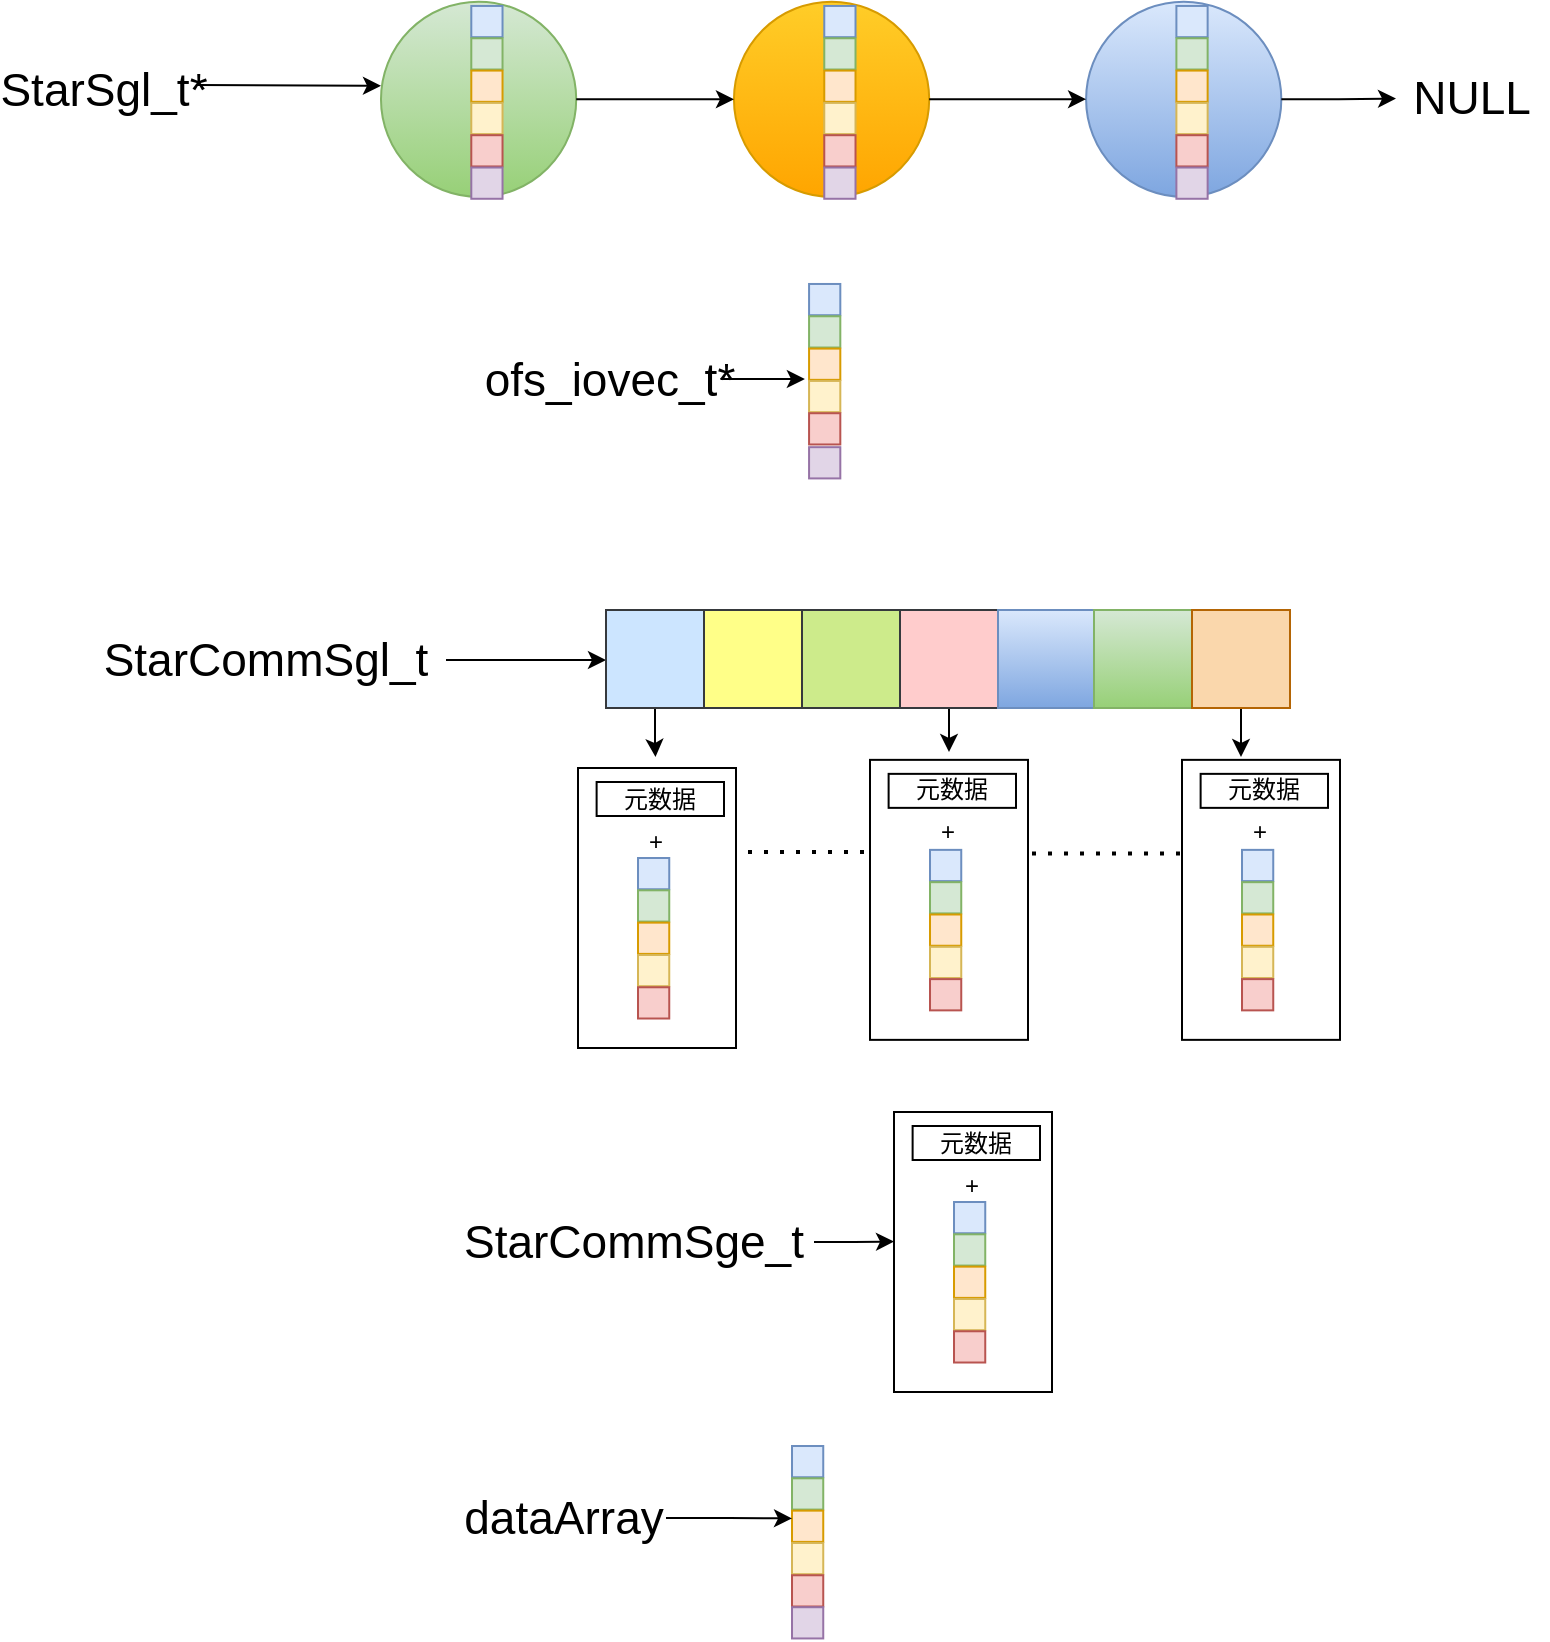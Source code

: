 <mxfile version="24.3.1" type="github">
  <diagram name="第 1 页" id="7yNvufm_qiPy2f1DZHuH">
    <mxGraphModel dx="2049" dy="1120" grid="0" gridSize="10" guides="1" tooltips="1" connect="1" arrows="1" fold="1" page="1" pageScale="1" pageWidth="827" pageHeight="1169" math="0" shadow="0">
      <root>
        <mxCell id="0" />
        <mxCell id="1" parent="0" />
        <mxCell id="nkj20BuvcNY6ntNWJXsq-85" style="edgeStyle=orthogonalEdgeStyle;rounded=0;orthogonalLoop=1;jettySize=auto;html=1;exitX=1;exitY=0.5;exitDx=0;exitDy=0;entryX=0;entryY=0.5;entryDx=0;entryDy=0;" parent="1" source="nkj20BuvcNY6ntNWJXsq-84" edge="1">
          <mxGeometry relative="1" as="geometry">
            <mxPoint x="329.0" y="510" as="targetPoint" />
          </mxGeometry>
        </mxCell>
        <mxCell id="nkj20BuvcNY6ntNWJXsq-84" value="&lt;font style=&quot;font-size: 23px;&quot;&gt;StarCommSgl_t&lt;/font&gt;" style="text;strokeColor=none;align=center;fillColor=none;html=1;verticalAlign=middle;whiteSpace=wrap;rounded=0;" parent="1" vertex="1">
          <mxGeometry x="69" y="495" width="180" height="30" as="geometry" />
        </mxCell>
        <mxCell id="nkj20BuvcNY6ntNWJXsq-105" style="edgeStyle=orthogonalEdgeStyle;rounded=0;orthogonalLoop=1;jettySize=auto;html=1;" parent="1" source="nkj20BuvcNY6ntNWJXsq-86" edge="1">
          <mxGeometry relative="1" as="geometry">
            <mxPoint x="353.75" y="558.5" as="targetPoint" />
          </mxGeometry>
        </mxCell>
        <mxCell id="nkj20BuvcNY6ntNWJXsq-86" value="" style="whiteSpace=wrap;html=1;aspect=fixed;fillColor=#cce5ff;strokeColor=#36393d;" parent="1" vertex="1">
          <mxGeometry x="329" y="485" width="49" height="49" as="geometry" />
        </mxCell>
        <mxCell id="nkj20BuvcNY6ntNWJXsq-87" value="" style="whiteSpace=wrap;html=1;aspect=fixed;fillColor=#ffff88;strokeColor=#36393d;" parent="1" vertex="1">
          <mxGeometry x="378" y="485" width="49" height="49" as="geometry" />
        </mxCell>
        <mxCell id="nkj20BuvcNY6ntNWJXsq-88" value="" style="whiteSpace=wrap;html=1;aspect=fixed;fillColor=#cdeb8b;strokeColor=#36393d;" parent="1" vertex="1">
          <mxGeometry x="427" y="485" width="49" height="49" as="geometry" />
        </mxCell>
        <mxCell id="nkj20BuvcNY6ntNWJXsq-135" style="edgeStyle=orthogonalEdgeStyle;rounded=0;orthogonalLoop=1;jettySize=auto;html=1;" parent="1" source="nkj20BuvcNY6ntNWJXsq-89" edge="1">
          <mxGeometry relative="1" as="geometry">
            <mxPoint x="500.5" y="556" as="targetPoint" />
          </mxGeometry>
        </mxCell>
        <mxCell id="nkj20BuvcNY6ntNWJXsq-89" value="" style="whiteSpace=wrap;html=1;aspect=fixed;fillColor=#ffcccc;strokeColor=#36393d;" parent="1" vertex="1">
          <mxGeometry x="476" y="485" width="49" height="49" as="geometry" />
        </mxCell>
        <mxCell id="nkj20BuvcNY6ntNWJXsq-90" value="" style="whiteSpace=wrap;html=1;aspect=fixed;fillColor=#dae8fc;gradientColor=#7ea6e0;strokeColor=#6c8ebf;" parent="1" vertex="1">
          <mxGeometry x="525" y="485" width="49" height="49" as="geometry" />
        </mxCell>
        <mxCell id="nkj20BuvcNY6ntNWJXsq-91" value="" style="whiteSpace=wrap;html=1;aspect=fixed;fillColor=#d5e8d4;gradientColor=#97d077;strokeColor=#82b366;" parent="1" vertex="1">
          <mxGeometry x="573" y="485" width="49" height="49" as="geometry" />
        </mxCell>
        <mxCell id="nkj20BuvcNY6ntNWJXsq-136" style="edgeStyle=orthogonalEdgeStyle;rounded=0;orthogonalLoop=1;jettySize=auto;html=1;entryX=0.5;entryY=0;entryDx=0;entryDy=0;" parent="1" source="nkj20BuvcNY6ntNWJXsq-134" edge="1">
          <mxGeometry relative="1" as="geometry">
            <mxPoint x="646.5" y="558.5" as="targetPoint" />
          </mxGeometry>
        </mxCell>
        <mxCell id="nkj20BuvcNY6ntNWJXsq-134" value="" style="whiteSpace=wrap;html=1;aspect=fixed;fillColor=#fad7ac;strokeColor=#b46504;" parent="1" vertex="1">
          <mxGeometry x="622" y="485" width="49" height="49" as="geometry" />
        </mxCell>
        <mxCell id="nkj20BuvcNY6ntNWJXsq-142" value="" style="group" parent="1" vertex="1" connectable="0">
          <mxGeometry x="40" y="180" width="760" height="240" as="geometry" />
        </mxCell>
        <mxCell id="nkj20BuvcNY6ntNWJXsq-29" value="" style="group" parent="nkj20BuvcNY6ntNWJXsq-142" vertex="1" connectable="0">
          <mxGeometry x="345.378" y="0.818" width="125.611" height="100.988" as="geometry" />
        </mxCell>
        <mxCell id="nkj20BuvcNY6ntNWJXsq-28" value="" style="ellipse;whiteSpace=wrap;html=1;aspect=fixed;fillColor=#ffcd28;strokeColor=#d79b00;gradientColor=#ffa500;" parent="nkj20BuvcNY6ntNWJXsq-29" vertex="1">
          <mxGeometry x="7.6" width="97.624" height="97.624" as="geometry" />
        </mxCell>
        <mxCell id="nkj20BuvcNY6ntNWJXsq-22" value="" style="whiteSpace=wrap;html=1;aspect=fixed;fillColor=#dae8fc;strokeColor=#6c8ebf;" parent="nkj20BuvcNY6ntNWJXsq-29" vertex="1">
          <mxGeometry x="52.757" y="2.154" width="15.62" height="15.62" as="geometry" />
        </mxCell>
        <mxCell id="nkj20BuvcNY6ntNWJXsq-23" value="" style="whiteSpace=wrap;html=1;aspect=fixed;fillColor=#d5e8d4;strokeColor=#82b366;" parent="nkj20BuvcNY6ntNWJXsq-29" vertex="1">
          <mxGeometry x="52.757" y="18.313" width="15.62" height="15.62" as="geometry" />
        </mxCell>
        <mxCell id="nkj20BuvcNY6ntNWJXsq-24" value="" style="whiteSpace=wrap;html=1;aspect=fixed;fillColor=#ffe6cc;strokeColor=#d79b00;" parent="nkj20BuvcNY6ntNWJXsq-29" vertex="1">
          <mxGeometry x="52.757" y="34.471" width="15.62" height="15.62" as="geometry" />
        </mxCell>
        <mxCell id="nkj20BuvcNY6ntNWJXsq-25" value="" style="whiteSpace=wrap;html=1;aspect=fixed;fillColor=#fff2cc;strokeColor=#d6b656;" parent="nkj20BuvcNY6ntNWJXsq-29" vertex="1">
          <mxGeometry x="52.757" y="50.629" width="15.62" height="15.62" as="geometry" />
        </mxCell>
        <mxCell id="nkj20BuvcNY6ntNWJXsq-26" value="" style="whiteSpace=wrap;html=1;aspect=fixed;fillColor=#f8cecc;strokeColor=#b85450;" parent="nkj20BuvcNY6ntNWJXsq-29" vertex="1">
          <mxGeometry x="52.757" y="66.787" width="15.62" height="15.62" as="geometry" />
        </mxCell>
        <mxCell id="nkj20BuvcNY6ntNWJXsq-27" value="" style="whiteSpace=wrap;html=1;aspect=fixed;fillColor=#e1d5e7;strokeColor=#9673a6;" parent="nkj20BuvcNY6ntNWJXsq-29" vertex="1">
          <mxGeometry x="52.757" y="82.945" width="15.62" height="15.62" as="geometry" />
        </mxCell>
        <mxCell id="nkj20BuvcNY6ntNWJXsq-30" value="" style="group" parent="nkj20BuvcNY6ntNWJXsq-142" vertex="1" connectable="0">
          <mxGeometry x="168.889" width="125.611" height="100.988" as="geometry" />
        </mxCell>
        <mxCell id="nkj20BuvcNY6ntNWJXsq-31" value="" style="ellipse;whiteSpace=wrap;html=1;aspect=fixed;fillColor=#d5e8d4;strokeColor=#82b366;gradientColor=#97d077;" parent="nkj20BuvcNY6ntNWJXsq-30" vertex="1">
          <mxGeometry x="7.6" y="0.818" width="97.624" height="97.624" as="geometry" />
        </mxCell>
        <mxCell id="nkj20BuvcNY6ntNWJXsq-32" value="" style="whiteSpace=wrap;html=1;aspect=fixed;fillColor=#dae8fc;strokeColor=#6c8ebf;" parent="nkj20BuvcNY6ntNWJXsq-30" vertex="1">
          <mxGeometry x="52.757" y="2.972" width="15.62" height="15.62" as="geometry" />
        </mxCell>
        <mxCell id="nkj20BuvcNY6ntNWJXsq-33" value="" style="whiteSpace=wrap;html=1;aspect=fixed;fillColor=#d5e8d4;strokeColor=#82b366;" parent="nkj20BuvcNY6ntNWJXsq-30" vertex="1">
          <mxGeometry x="52.757" y="19.13" width="15.62" height="15.62" as="geometry" />
        </mxCell>
        <mxCell id="nkj20BuvcNY6ntNWJXsq-34" value="" style="whiteSpace=wrap;html=1;aspect=fixed;fillColor=#ffe6cc;strokeColor=#d79b00;" parent="nkj20BuvcNY6ntNWJXsq-30" vertex="1">
          <mxGeometry x="52.757" y="35.288" width="15.62" height="15.62" as="geometry" />
        </mxCell>
        <mxCell id="nkj20BuvcNY6ntNWJXsq-35" value="" style="whiteSpace=wrap;html=1;aspect=fixed;fillColor=#fff2cc;strokeColor=#d6b656;" parent="nkj20BuvcNY6ntNWJXsq-30" vertex="1">
          <mxGeometry x="52.757" y="51.446" width="15.62" height="15.62" as="geometry" />
        </mxCell>
        <mxCell id="nkj20BuvcNY6ntNWJXsq-36" value="" style="whiteSpace=wrap;html=1;aspect=fixed;fillColor=#f8cecc;strokeColor=#b85450;" parent="nkj20BuvcNY6ntNWJXsq-30" vertex="1">
          <mxGeometry x="52.757" y="67.604" width="15.62" height="15.62" as="geometry" />
        </mxCell>
        <mxCell id="nkj20BuvcNY6ntNWJXsq-37" value="" style="whiteSpace=wrap;html=1;aspect=fixed;fillColor=#e1d5e7;strokeColor=#9673a6;" parent="nkj20BuvcNY6ntNWJXsq-30" vertex="1">
          <mxGeometry x="52.757" y="83.763" width="15.62" height="15.62" as="geometry" />
        </mxCell>
        <mxCell id="nkj20BuvcNY6ntNWJXsq-49" value="" style="endArrow=classic;html=1;rounded=0;" parent="nkj20BuvcNY6ntNWJXsq-30" edge="1">
          <mxGeometry width="50" height="50" relative="1" as="geometry">
            <mxPoint x="-84.444" y="42.521" as="sourcePoint" />
            <mxPoint x="7.6" y="42.873" as="targetPoint" />
          </mxGeometry>
        </mxCell>
        <mxCell id="nkj20BuvcNY6ntNWJXsq-38" value="" style="group" parent="nkj20BuvcNY6ntNWJXsq-142" vertex="1" connectable="0">
          <mxGeometry x="521.444" y="0.818" width="125.611" height="100.988" as="geometry" />
        </mxCell>
        <mxCell id="nkj20BuvcNY6ntNWJXsq-39" value="" style="ellipse;whiteSpace=wrap;html=1;aspect=fixed;fillColor=#dae8fc;strokeColor=#6c8ebf;gradientColor=#7ea6e0;" parent="nkj20BuvcNY6ntNWJXsq-38" vertex="1">
          <mxGeometry x="7.6" width="97.624" height="97.624" as="geometry" />
        </mxCell>
        <mxCell id="nkj20BuvcNY6ntNWJXsq-40" value="" style="whiteSpace=wrap;html=1;aspect=fixed;fillColor=#dae8fc;strokeColor=#6c8ebf;" parent="nkj20BuvcNY6ntNWJXsq-38" vertex="1">
          <mxGeometry x="52.757" y="2.154" width="15.62" height="15.62" as="geometry" />
        </mxCell>
        <mxCell id="nkj20BuvcNY6ntNWJXsq-41" value="" style="whiteSpace=wrap;html=1;aspect=fixed;fillColor=#d5e8d4;strokeColor=#82b366;" parent="nkj20BuvcNY6ntNWJXsq-38" vertex="1">
          <mxGeometry x="52.757" y="18.313" width="15.62" height="15.62" as="geometry" />
        </mxCell>
        <mxCell id="nkj20BuvcNY6ntNWJXsq-42" value="" style="whiteSpace=wrap;html=1;aspect=fixed;fillColor=#ffe6cc;strokeColor=#d79b00;" parent="nkj20BuvcNY6ntNWJXsq-38" vertex="1">
          <mxGeometry x="52.757" y="34.471" width="15.62" height="15.62" as="geometry" />
        </mxCell>
        <mxCell id="nkj20BuvcNY6ntNWJXsq-43" value="" style="whiteSpace=wrap;html=1;aspect=fixed;fillColor=#fff2cc;strokeColor=#d6b656;" parent="nkj20BuvcNY6ntNWJXsq-38" vertex="1">
          <mxGeometry x="52.757" y="50.629" width="15.62" height="15.62" as="geometry" />
        </mxCell>
        <mxCell id="nkj20BuvcNY6ntNWJXsq-44" value="" style="whiteSpace=wrap;html=1;aspect=fixed;fillColor=#f8cecc;strokeColor=#b85450;" parent="nkj20BuvcNY6ntNWJXsq-38" vertex="1">
          <mxGeometry x="52.757" y="66.787" width="15.62" height="15.62" as="geometry" />
        </mxCell>
        <mxCell id="nkj20BuvcNY6ntNWJXsq-45" value="" style="whiteSpace=wrap;html=1;aspect=fixed;fillColor=#e1d5e7;strokeColor=#9673a6;" parent="nkj20BuvcNY6ntNWJXsq-38" vertex="1">
          <mxGeometry x="52.757" y="82.945" width="15.62" height="15.62" as="geometry" />
        </mxCell>
        <mxCell id="nkj20BuvcNY6ntNWJXsq-47" style="edgeStyle=orthogonalEdgeStyle;rounded=0;orthogonalLoop=1;jettySize=auto;html=1;" parent="nkj20BuvcNY6ntNWJXsq-142" source="nkj20BuvcNY6ntNWJXsq-31" target="nkj20BuvcNY6ntNWJXsq-28" edge="1">
          <mxGeometry relative="1" as="geometry" />
        </mxCell>
        <mxCell id="nkj20BuvcNY6ntNWJXsq-48" style="edgeStyle=orthogonalEdgeStyle;rounded=0;orthogonalLoop=1;jettySize=auto;html=1;exitX=1;exitY=0.5;exitDx=0;exitDy=0;" parent="nkj20BuvcNY6ntNWJXsq-142" source="nkj20BuvcNY6ntNWJXsq-28" target="nkj20BuvcNY6ntNWJXsq-39" edge="1">
          <mxGeometry relative="1" as="geometry" />
        </mxCell>
        <mxCell id="nkj20BuvcNY6ntNWJXsq-51" value="&lt;font style=&quot;font-size: 23px;&quot;&gt;StarSgl_t*&lt;/font&gt;" style="text;strokeColor=none;align=center;fillColor=none;html=1;verticalAlign=middle;whiteSpace=wrap;rounded=0;" parent="nkj20BuvcNY6ntNWJXsq-142" vertex="1">
          <mxGeometry y="32.709" width="76" height="24.532" as="geometry" />
        </mxCell>
        <mxCell id="nkj20BuvcNY6ntNWJXsq-62" value="&lt;font style=&quot;font-size: 23px;&quot;&gt;NULL&lt;/font&gt;" style="text;strokeColor=none;align=center;fillColor=none;html=1;verticalAlign=middle;whiteSpace=wrap;rounded=0;" parent="nkj20BuvcNY6ntNWJXsq-142" vertex="1">
          <mxGeometry x="684" y="37.046" width="76" height="24.532" as="geometry" />
        </mxCell>
        <mxCell id="nkj20BuvcNY6ntNWJXsq-64" value="" style="group" parent="nkj20BuvcNY6ntNWJXsq-142" vertex="1" connectable="0">
          <mxGeometry x="278.667" y="139.012" width="184.722" height="100.988" as="geometry" />
        </mxCell>
        <mxCell id="nkj20BuvcNY6ntNWJXsq-52" value="" style="group" parent="nkj20BuvcNY6ntNWJXsq-64" vertex="1" connectable="0">
          <mxGeometry x="59.111" width="125.611" height="100.988" as="geometry" />
        </mxCell>
        <mxCell id="nkj20BuvcNY6ntNWJXsq-61" value="" style="group" parent="nkj20BuvcNY6ntNWJXsq-52" vertex="1" connectable="0">
          <mxGeometry x="52.757" y="2.972" width="16.686" height="96.949" as="geometry" />
        </mxCell>
        <mxCell id="nkj20BuvcNY6ntNWJXsq-54" value="" style="whiteSpace=wrap;html=1;aspect=fixed;fillColor=#dae8fc;strokeColor=#6c8ebf;" parent="nkj20BuvcNY6ntNWJXsq-61" vertex="1">
          <mxGeometry width="15.62" height="15.62" as="geometry" />
        </mxCell>
        <mxCell id="nkj20BuvcNY6ntNWJXsq-55" value="" style="whiteSpace=wrap;html=1;aspect=fixed;fillColor=#d5e8d4;strokeColor=#82b366;" parent="nkj20BuvcNY6ntNWJXsq-61" vertex="1">
          <mxGeometry y="16.158" width="15.62" height="15.62" as="geometry" />
        </mxCell>
        <mxCell id="nkj20BuvcNY6ntNWJXsq-56" value="" style="whiteSpace=wrap;html=1;aspect=fixed;fillColor=#ffe6cc;strokeColor=#d79b00;" parent="nkj20BuvcNY6ntNWJXsq-61" vertex="1">
          <mxGeometry y="32.316" width="15.62" height="15.62" as="geometry" />
        </mxCell>
        <mxCell id="nkj20BuvcNY6ntNWJXsq-57" value="" style="whiteSpace=wrap;html=1;aspect=fixed;fillColor=#fff2cc;strokeColor=#d6b656;" parent="nkj20BuvcNY6ntNWJXsq-61" vertex="1">
          <mxGeometry y="48.474" width="15.62" height="15.62" as="geometry" />
        </mxCell>
        <mxCell id="nkj20BuvcNY6ntNWJXsq-58" value="" style="whiteSpace=wrap;html=1;aspect=fixed;fillColor=#f8cecc;strokeColor=#b85450;" parent="nkj20BuvcNY6ntNWJXsq-61" vertex="1">
          <mxGeometry y="64.632" width="15.62" height="15.62" as="geometry" />
        </mxCell>
        <mxCell id="nkj20BuvcNY6ntNWJXsq-59" value="" style="whiteSpace=wrap;html=1;aspect=fixed;fillColor=#e1d5e7;strokeColor=#9673a6;" parent="nkj20BuvcNY6ntNWJXsq-61" vertex="1">
          <mxGeometry y="81.608" width="15.62" height="15.62" as="geometry" />
        </mxCell>
        <mxCell id="nkj20BuvcNY6ntNWJXsq-83" style="edgeStyle=orthogonalEdgeStyle;rounded=0;orthogonalLoop=1;jettySize=auto;html=1;" parent="nkj20BuvcNY6ntNWJXsq-64" source="nkj20BuvcNY6ntNWJXsq-63" edge="1">
          <mxGeometry relative="1" as="geometry">
            <mxPoint x="109.778" y="50.494" as="targetPoint" />
          </mxGeometry>
        </mxCell>
        <mxCell id="nkj20BuvcNY6ntNWJXsq-63" value="&lt;font style=&quot;font-size: 23px;&quot;&gt;ofs_iovec_t*&lt;/font&gt;" style="text;strokeColor=none;align=center;fillColor=none;html=1;verticalAlign=middle;whiteSpace=wrap;rounded=0;" parent="nkj20BuvcNY6ntNWJXsq-64" vertex="1">
          <mxGeometry x="-42.222" y="38.228" width="109.778" height="24.532" as="geometry" />
        </mxCell>
        <mxCell id="nkj20BuvcNY6ntNWJXsq-146" style="edgeStyle=orthogonalEdgeStyle;rounded=0;orthogonalLoop=1;jettySize=auto;html=1;" parent="nkj20BuvcNY6ntNWJXsq-142" source="nkj20BuvcNY6ntNWJXsq-39" target="nkj20BuvcNY6ntNWJXsq-62" edge="1">
          <mxGeometry relative="1" as="geometry" />
        </mxCell>
        <mxCell id="rybDvw3TMSGUIMoP4YjH-35" value="" style="endArrow=none;dashed=1;html=1;dashPattern=1 3;strokeWidth=2;rounded=0;" edge="1" parent="1">
          <mxGeometry width="50" height="50" relative="1" as="geometry">
            <mxPoint x="376" y="606" as="sourcePoint" />
            <mxPoint x="476" y="606" as="targetPoint" />
          </mxGeometry>
        </mxCell>
        <mxCell id="rybDvw3TMSGUIMoP4YjH-36" value="" style="endArrow=none;dashed=1;html=1;dashPattern=1 3;strokeWidth=2;rounded=0;" edge="1" parent="1">
          <mxGeometry width="50" height="50" relative="1" as="geometry">
            <mxPoint x="526" y="606.7" as="sourcePoint" />
            <mxPoint x="626" y="606.7" as="targetPoint" />
          </mxGeometry>
        </mxCell>
        <mxCell id="nkj20BuvcNY6ntNWJXsq-141" style="edgeStyle=orthogonalEdgeStyle;rounded=0;orthogonalLoop=1;jettySize=auto;html=1;entryX=0;entryY=0.5;entryDx=0;entryDy=0;" parent="1" source="nkj20BuvcNY6ntNWJXsq-140" edge="1">
          <mxGeometry relative="1" as="geometry">
            <mxPoint x="473" y="800.75" as="targetPoint" />
          </mxGeometry>
        </mxCell>
        <mxCell id="nkj20BuvcNY6ntNWJXsq-140" value="&lt;font style=&quot;font-size: 23px;&quot;&gt;StarCommSge_t&lt;/font&gt;" style="text;strokeColor=none;align=center;fillColor=none;html=1;verticalAlign=middle;whiteSpace=wrap;rounded=0;container=0;" parent="1" vertex="1">
          <mxGeometry x="253" y="786" width="180" height="30" as="geometry" />
        </mxCell>
        <mxCell id="rybDvw3TMSGUIMoP4YjH-48" value="" style="group" vertex="1" connectable="0" parent="1">
          <mxGeometry x="473" y="736" width="79" height="140" as="geometry" />
        </mxCell>
        <mxCell id="rybDvw3TMSGUIMoP4YjH-38" value="" style="whiteSpace=wrap;html=1;" vertex="1" parent="rybDvw3TMSGUIMoP4YjH-48">
          <mxGeometry width="79" height="140" as="geometry" />
        </mxCell>
        <mxCell id="rybDvw3TMSGUIMoP4YjH-40" value="" style="group" vertex="1" connectable="0" parent="rybDvw3TMSGUIMoP4YjH-48">
          <mxGeometry x="30.004" y="45.004" width="15.62" height="80.252" as="geometry" />
        </mxCell>
        <mxCell id="rybDvw3TMSGUIMoP4YjH-41" value="" style="whiteSpace=wrap;html=1;aspect=fixed;fillColor=#dae8fc;strokeColor=#6c8ebf;container=0;" vertex="1" parent="rybDvw3TMSGUIMoP4YjH-40">
          <mxGeometry width="15.62" height="15.62" as="geometry" />
        </mxCell>
        <mxCell id="rybDvw3TMSGUIMoP4YjH-42" value="" style="whiteSpace=wrap;html=1;aspect=fixed;fillColor=#d5e8d4;strokeColor=#82b366;container=0;" vertex="1" parent="rybDvw3TMSGUIMoP4YjH-40">
          <mxGeometry y="16.158" width="15.62" height="15.62" as="geometry" />
        </mxCell>
        <mxCell id="rybDvw3TMSGUIMoP4YjH-43" value="" style="whiteSpace=wrap;html=1;aspect=fixed;fillColor=#ffe6cc;strokeColor=#d79b00;container=0;" vertex="1" parent="rybDvw3TMSGUIMoP4YjH-40">
          <mxGeometry y="32.316" width="15.62" height="15.62" as="geometry" />
        </mxCell>
        <mxCell id="rybDvw3TMSGUIMoP4YjH-44" value="" style="whiteSpace=wrap;html=1;aspect=fixed;fillColor=#fff2cc;strokeColor=#d6b656;container=0;" vertex="1" parent="rybDvw3TMSGUIMoP4YjH-40">
          <mxGeometry y="48.474" width="15.62" height="15.62" as="geometry" />
        </mxCell>
        <mxCell id="rybDvw3TMSGUIMoP4YjH-45" value="" style="whiteSpace=wrap;html=1;aspect=fixed;fillColor=#f8cecc;strokeColor=#b85450;container=0;" vertex="1" parent="rybDvw3TMSGUIMoP4YjH-40">
          <mxGeometry y="64.632" width="15.62" height="15.62" as="geometry" />
        </mxCell>
        <mxCell id="rybDvw3TMSGUIMoP4YjH-46" value="元数据" style="rounded=0;whiteSpace=wrap;html=1;" vertex="1" parent="rybDvw3TMSGUIMoP4YjH-48">
          <mxGeometry x="9.31" y="7" width="63.69" height="17" as="geometry" />
        </mxCell>
        <mxCell id="rybDvw3TMSGUIMoP4YjH-47" value="+" style="text;strokeColor=none;align=center;fillColor=none;html=1;verticalAlign=middle;whiteSpace=wrap;rounded=0;" vertex="1" parent="rybDvw3TMSGUIMoP4YjH-48">
          <mxGeometry x="30" y="32" width="18" height="9" as="geometry" />
        </mxCell>
        <mxCell id="rybDvw3TMSGUIMoP4YjH-50" value="" style="group" vertex="1" connectable="0" parent="1">
          <mxGeometry x="315" y="564" width="79" height="140" as="geometry" />
        </mxCell>
        <mxCell id="rybDvw3TMSGUIMoP4YjH-51" value="" style="whiteSpace=wrap;html=1;" vertex="1" parent="rybDvw3TMSGUIMoP4YjH-50">
          <mxGeometry width="79" height="140" as="geometry" />
        </mxCell>
        <mxCell id="rybDvw3TMSGUIMoP4YjH-52" value="" style="group" vertex="1" connectable="0" parent="rybDvw3TMSGUIMoP4YjH-50">
          <mxGeometry x="30.004" y="45.004" width="15.62" height="80.252" as="geometry" />
        </mxCell>
        <mxCell id="rybDvw3TMSGUIMoP4YjH-53" value="" style="whiteSpace=wrap;html=1;aspect=fixed;fillColor=#dae8fc;strokeColor=#6c8ebf;container=0;" vertex="1" parent="rybDvw3TMSGUIMoP4YjH-52">
          <mxGeometry width="15.62" height="15.62" as="geometry" />
        </mxCell>
        <mxCell id="rybDvw3TMSGUIMoP4YjH-54" value="" style="whiteSpace=wrap;html=1;aspect=fixed;fillColor=#d5e8d4;strokeColor=#82b366;container=0;" vertex="1" parent="rybDvw3TMSGUIMoP4YjH-52">
          <mxGeometry y="16.158" width="15.62" height="15.62" as="geometry" />
        </mxCell>
        <mxCell id="rybDvw3TMSGUIMoP4YjH-55" value="" style="whiteSpace=wrap;html=1;aspect=fixed;fillColor=#ffe6cc;strokeColor=#d79b00;container=0;" vertex="1" parent="rybDvw3TMSGUIMoP4YjH-52">
          <mxGeometry y="32.316" width="15.62" height="15.62" as="geometry" />
        </mxCell>
        <mxCell id="rybDvw3TMSGUIMoP4YjH-56" value="" style="whiteSpace=wrap;html=1;aspect=fixed;fillColor=#fff2cc;strokeColor=#d6b656;container=0;" vertex="1" parent="rybDvw3TMSGUIMoP4YjH-52">
          <mxGeometry y="48.474" width="15.62" height="15.62" as="geometry" />
        </mxCell>
        <mxCell id="rybDvw3TMSGUIMoP4YjH-57" value="" style="whiteSpace=wrap;html=1;aspect=fixed;fillColor=#f8cecc;strokeColor=#b85450;container=0;" vertex="1" parent="rybDvw3TMSGUIMoP4YjH-52">
          <mxGeometry y="64.632" width="15.62" height="15.62" as="geometry" />
        </mxCell>
        <mxCell id="rybDvw3TMSGUIMoP4YjH-58" value="元数据" style="rounded=0;whiteSpace=wrap;html=1;" vertex="1" parent="rybDvw3TMSGUIMoP4YjH-50">
          <mxGeometry x="9.31" y="7" width="63.69" height="17" as="geometry" />
        </mxCell>
        <mxCell id="rybDvw3TMSGUIMoP4YjH-59" value="+" style="text;strokeColor=none;align=center;fillColor=none;html=1;verticalAlign=middle;whiteSpace=wrap;rounded=0;" vertex="1" parent="rybDvw3TMSGUIMoP4YjH-50">
          <mxGeometry x="30" y="32" width="18" height="9" as="geometry" />
        </mxCell>
        <mxCell id="rybDvw3TMSGUIMoP4YjH-70" value="" style="group" vertex="1" connectable="0" parent="1">
          <mxGeometry x="461" y="559.93" width="79" height="140" as="geometry" />
        </mxCell>
        <mxCell id="rybDvw3TMSGUIMoP4YjH-71" value="" style="whiteSpace=wrap;html=1;" vertex="1" parent="rybDvw3TMSGUIMoP4YjH-70">
          <mxGeometry width="79" height="140" as="geometry" />
        </mxCell>
        <mxCell id="rybDvw3TMSGUIMoP4YjH-72" value="" style="group" vertex="1" connectable="0" parent="rybDvw3TMSGUIMoP4YjH-70">
          <mxGeometry x="30.004" y="45.004" width="15.62" height="80.252" as="geometry" />
        </mxCell>
        <mxCell id="rybDvw3TMSGUIMoP4YjH-73" value="" style="whiteSpace=wrap;html=1;aspect=fixed;fillColor=#dae8fc;strokeColor=#6c8ebf;container=0;" vertex="1" parent="rybDvw3TMSGUIMoP4YjH-72">
          <mxGeometry width="15.62" height="15.62" as="geometry" />
        </mxCell>
        <mxCell id="rybDvw3TMSGUIMoP4YjH-74" value="" style="whiteSpace=wrap;html=1;aspect=fixed;fillColor=#d5e8d4;strokeColor=#82b366;container=0;" vertex="1" parent="rybDvw3TMSGUIMoP4YjH-72">
          <mxGeometry y="16.158" width="15.62" height="15.62" as="geometry" />
        </mxCell>
        <mxCell id="rybDvw3TMSGUIMoP4YjH-75" value="" style="whiteSpace=wrap;html=1;aspect=fixed;fillColor=#ffe6cc;strokeColor=#d79b00;container=0;" vertex="1" parent="rybDvw3TMSGUIMoP4YjH-72">
          <mxGeometry y="32.316" width="15.62" height="15.62" as="geometry" />
        </mxCell>
        <mxCell id="rybDvw3TMSGUIMoP4YjH-76" value="" style="whiteSpace=wrap;html=1;aspect=fixed;fillColor=#fff2cc;strokeColor=#d6b656;container=0;" vertex="1" parent="rybDvw3TMSGUIMoP4YjH-72">
          <mxGeometry y="48.474" width="15.62" height="15.62" as="geometry" />
        </mxCell>
        <mxCell id="rybDvw3TMSGUIMoP4YjH-77" value="" style="whiteSpace=wrap;html=1;aspect=fixed;fillColor=#f8cecc;strokeColor=#b85450;container=0;" vertex="1" parent="rybDvw3TMSGUIMoP4YjH-72">
          <mxGeometry y="64.632" width="15.62" height="15.62" as="geometry" />
        </mxCell>
        <mxCell id="rybDvw3TMSGUIMoP4YjH-78" value="元数据" style="rounded=0;whiteSpace=wrap;html=1;" vertex="1" parent="rybDvw3TMSGUIMoP4YjH-70">
          <mxGeometry x="9.31" y="7" width="63.69" height="17" as="geometry" />
        </mxCell>
        <mxCell id="rybDvw3TMSGUIMoP4YjH-79" value="+" style="text;strokeColor=none;align=center;fillColor=none;html=1;verticalAlign=middle;whiteSpace=wrap;rounded=0;" vertex="1" parent="rybDvw3TMSGUIMoP4YjH-70">
          <mxGeometry x="30" y="32" width="18" height="9" as="geometry" />
        </mxCell>
        <mxCell id="rybDvw3TMSGUIMoP4YjH-80" value="" style="group" vertex="1" connectable="0" parent="1">
          <mxGeometry x="617" y="559.93" width="79" height="140" as="geometry" />
        </mxCell>
        <mxCell id="rybDvw3TMSGUIMoP4YjH-81" value="" style="whiteSpace=wrap;html=1;" vertex="1" parent="rybDvw3TMSGUIMoP4YjH-80">
          <mxGeometry width="79" height="140" as="geometry" />
        </mxCell>
        <mxCell id="rybDvw3TMSGUIMoP4YjH-82" value="" style="group" vertex="1" connectable="0" parent="rybDvw3TMSGUIMoP4YjH-80">
          <mxGeometry x="30.004" y="45.004" width="15.62" height="80.252" as="geometry" />
        </mxCell>
        <mxCell id="rybDvw3TMSGUIMoP4YjH-83" value="" style="whiteSpace=wrap;html=1;aspect=fixed;fillColor=#dae8fc;strokeColor=#6c8ebf;container=0;" vertex="1" parent="rybDvw3TMSGUIMoP4YjH-82">
          <mxGeometry width="15.62" height="15.62" as="geometry" />
        </mxCell>
        <mxCell id="rybDvw3TMSGUIMoP4YjH-84" value="" style="whiteSpace=wrap;html=1;aspect=fixed;fillColor=#d5e8d4;strokeColor=#82b366;container=0;" vertex="1" parent="rybDvw3TMSGUIMoP4YjH-82">
          <mxGeometry y="16.158" width="15.62" height="15.62" as="geometry" />
        </mxCell>
        <mxCell id="rybDvw3TMSGUIMoP4YjH-85" value="" style="whiteSpace=wrap;html=1;aspect=fixed;fillColor=#ffe6cc;strokeColor=#d79b00;container=0;" vertex="1" parent="rybDvw3TMSGUIMoP4YjH-82">
          <mxGeometry y="32.316" width="15.62" height="15.62" as="geometry" />
        </mxCell>
        <mxCell id="rybDvw3TMSGUIMoP4YjH-86" value="" style="whiteSpace=wrap;html=1;aspect=fixed;fillColor=#fff2cc;strokeColor=#d6b656;container=0;" vertex="1" parent="rybDvw3TMSGUIMoP4YjH-82">
          <mxGeometry y="48.474" width="15.62" height="15.62" as="geometry" />
        </mxCell>
        <mxCell id="rybDvw3TMSGUIMoP4YjH-87" value="" style="whiteSpace=wrap;html=1;aspect=fixed;fillColor=#f8cecc;strokeColor=#b85450;container=0;" vertex="1" parent="rybDvw3TMSGUIMoP4YjH-82">
          <mxGeometry y="64.632" width="15.62" height="15.62" as="geometry" />
        </mxCell>
        <mxCell id="rybDvw3TMSGUIMoP4YjH-88" value="元数据" style="rounded=0;whiteSpace=wrap;html=1;" vertex="1" parent="rybDvw3TMSGUIMoP4YjH-80">
          <mxGeometry x="9.31" y="7" width="63.69" height="17" as="geometry" />
        </mxCell>
        <mxCell id="rybDvw3TMSGUIMoP4YjH-89" value="+" style="text;strokeColor=none;align=center;fillColor=none;html=1;verticalAlign=middle;whiteSpace=wrap;rounded=0;" vertex="1" parent="rybDvw3TMSGUIMoP4YjH-80">
          <mxGeometry x="30" y="32" width="18" height="9" as="geometry" />
        </mxCell>
        <mxCell id="rybDvw3TMSGUIMoP4YjH-94" value="" style="group" vertex="1" connectable="0" parent="1">
          <mxGeometry x="257" y="903.004" width="180.624" height="96.228" as="geometry" />
        </mxCell>
        <mxCell id="rybDvw3TMSGUIMoP4YjH-10" value="" style="group" vertex="1" connectable="0" parent="rybDvw3TMSGUIMoP4YjH-94">
          <mxGeometry x="165.004" width="15.62" height="96.228" as="geometry" />
        </mxCell>
        <mxCell id="rybDvw3TMSGUIMoP4YjH-3" value="" style="whiteSpace=wrap;html=1;aspect=fixed;fillColor=#dae8fc;strokeColor=#6c8ebf;container=0;" vertex="1" parent="rybDvw3TMSGUIMoP4YjH-10">
          <mxGeometry width="15.62" height="15.62" as="geometry" />
        </mxCell>
        <mxCell id="rybDvw3TMSGUIMoP4YjH-93" value="" style="group" vertex="1" connectable="0" parent="rybDvw3TMSGUIMoP4YjH-10">
          <mxGeometry y="16.158" width="15.62" height="80.07" as="geometry" />
        </mxCell>
        <mxCell id="rybDvw3TMSGUIMoP4YjH-4" value="" style="whiteSpace=wrap;html=1;aspect=fixed;fillColor=#d5e8d4;strokeColor=#82b366;container=0;" vertex="1" parent="rybDvw3TMSGUIMoP4YjH-93">
          <mxGeometry width="15.62" height="15.62" as="geometry" />
        </mxCell>
        <mxCell id="rybDvw3TMSGUIMoP4YjH-5" value="" style="whiteSpace=wrap;html=1;aspect=fixed;fillColor=#ffe6cc;strokeColor=#d79b00;container=0;" vertex="1" parent="rybDvw3TMSGUIMoP4YjH-93">
          <mxGeometry y="16.158" width="15.62" height="15.62" as="geometry" />
        </mxCell>
        <mxCell id="rybDvw3TMSGUIMoP4YjH-6" value="" style="whiteSpace=wrap;html=1;aspect=fixed;fillColor=#fff2cc;strokeColor=#d6b656;container=0;" vertex="1" parent="rybDvw3TMSGUIMoP4YjH-93">
          <mxGeometry y="32.316" width="15.62" height="15.62" as="geometry" />
        </mxCell>
        <mxCell id="rybDvw3TMSGUIMoP4YjH-7" value="" style="whiteSpace=wrap;html=1;aspect=fixed;fillColor=#f8cecc;strokeColor=#b85450;container=0;" vertex="1" parent="rybDvw3TMSGUIMoP4YjH-93">
          <mxGeometry y="48.474" width="15.62" height="15.62" as="geometry" />
        </mxCell>
        <mxCell id="rybDvw3TMSGUIMoP4YjH-8" value="" style="whiteSpace=wrap;html=1;aspect=fixed;fillColor=#e1d5e7;strokeColor=#9673a6;container=0;" vertex="1" parent="rybDvw3TMSGUIMoP4YjH-93">
          <mxGeometry y="64.45" width="15.62" height="15.62" as="geometry" />
        </mxCell>
        <mxCell id="rybDvw3TMSGUIMoP4YjH-92" style="edgeStyle=orthogonalEdgeStyle;rounded=0;orthogonalLoop=1;jettySize=auto;html=1;entryX=0;entryY=0.25;entryDx=0;entryDy=0;" edge="1" parent="rybDvw3TMSGUIMoP4YjH-94" source="rybDvw3TMSGUIMoP4YjH-91" target="rybDvw3TMSGUIMoP4YjH-5">
          <mxGeometry relative="1" as="geometry" />
        </mxCell>
        <mxCell id="rybDvw3TMSGUIMoP4YjH-91" value="&lt;font style=&quot;font-size: 23px;&quot;&gt;dataArray&lt;/font&gt;" style="text;strokeColor=none;align=center;fillColor=none;html=1;verticalAlign=middle;whiteSpace=wrap;rounded=0;container=0;" vertex="1" parent="rybDvw3TMSGUIMoP4YjH-94">
          <mxGeometry y="20.996" width="102" height="30" as="geometry" />
        </mxCell>
      </root>
    </mxGraphModel>
  </diagram>
</mxfile>
